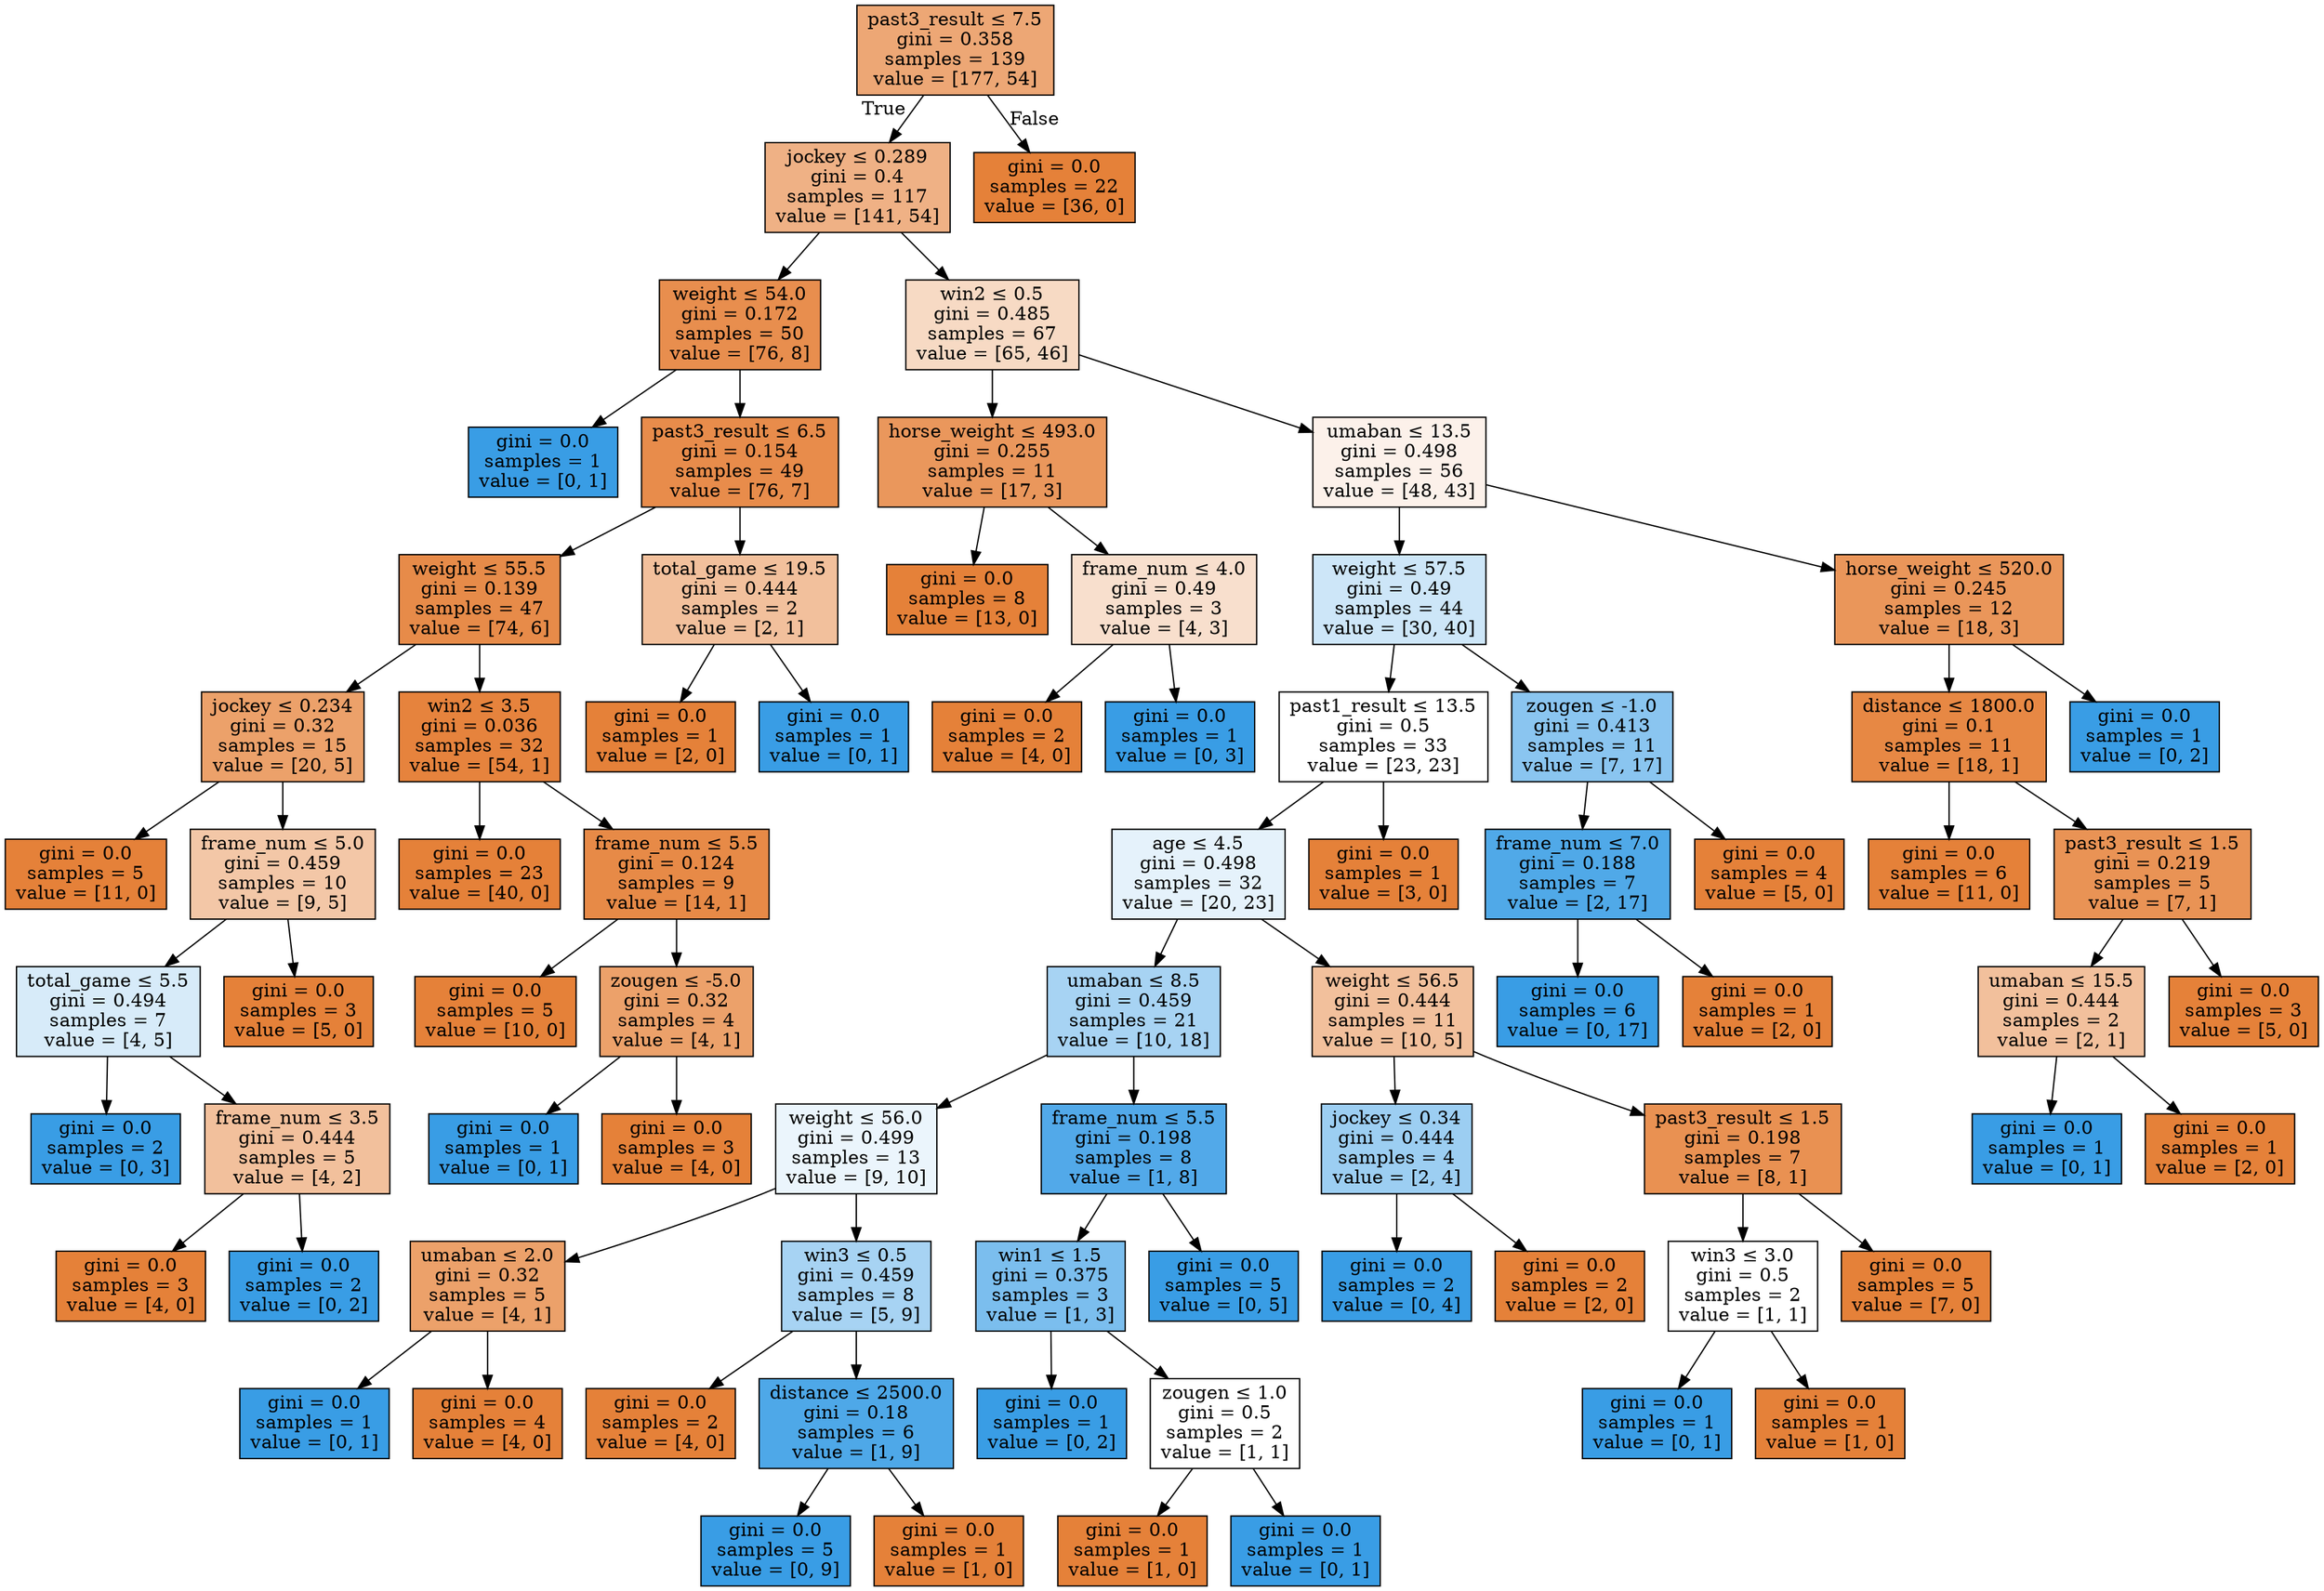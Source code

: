 digraph Tree {
node [shape=box, style="filled", color="black"] ;
0 [label=<past3_result &le; 7.5<br/>gini = 0.358<br/>samples = 139<br/>value = [177, 54]>, fillcolor="#e58139b1"] ;
1 [label=<jockey &le; 0.289<br/>gini = 0.4<br/>samples = 117<br/>value = [141, 54]>, fillcolor="#e581399d"] ;
0 -> 1 [labeldistance=2.5, labelangle=45, headlabel="True"] ;
2 [label=<weight &le; 54.0<br/>gini = 0.172<br/>samples = 50<br/>value = [76, 8]>, fillcolor="#e58139e4"] ;
1 -> 2 ;
3 [label=<gini = 0.0<br/>samples = 1<br/>value = [0, 1]>, fillcolor="#399de5ff"] ;
2 -> 3 ;
4 [label=<past3_result &le; 6.5<br/>gini = 0.154<br/>samples = 49<br/>value = [76, 7]>, fillcolor="#e58139e8"] ;
2 -> 4 ;
5 [label=<weight &le; 55.5<br/>gini = 0.139<br/>samples = 47<br/>value = [74, 6]>, fillcolor="#e58139ea"] ;
4 -> 5 ;
6 [label=<jockey &le; 0.234<br/>gini = 0.32<br/>samples = 15<br/>value = [20, 5]>, fillcolor="#e58139bf"] ;
5 -> 6 ;
7 [label=<gini = 0.0<br/>samples = 5<br/>value = [11, 0]>, fillcolor="#e58139ff"] ;
6 -> 7 ;
8 [label=<frame_num &le; 5.0<br/>gini = 0.459<br/>samples = 10<br/>value = [9, 5]>, fillcolor="#e5813971"] ;
6 -> 8 ;
9 [label=<total_game &le; 5.5<br/>gini = 0.494<br/>samples = 7<br/>value = [4, 5]>, fillcolor="#399de533"] ;
8 -> 9 ;
10 [label=<gini = 0.0<br/>samples = 2<br/>value = [0, 3]>, fillcolor="#399de5ff"] ;
9 -> 10 ;
11 [label=<frame_num &le; 3.5<br/>gini = 0.444<br/>samples = 5<br/>value = [4, 2]>, fillcolor="#e581397f"] ;
9 -> 11 ;
12 [label=<gini = 0.0<br/>samples = 3<br/>value = [4, 0]>, fillcolor="#e58139ff"] ;
11 -> 12 ;
13 [label=<gini = 0.0<br/>samples = 2<br/>value = [0, 2]>, fillcolor="#399de5ff"] ;
11 -> 13 ;
14 [label=<gini = 0.0<br/>samples = 3<br/>value = [5, 0]>, fillcolor="#e58139ff"] ;
8 -> 14 ;
15 [label=<win2 &le; 3.5<br/>gini = 0.036<br/>samples = 32<br/>value = [54, 1]>, fillcolor="#e58139fa"] ;
5 -> 15 ;
16 [label=<gini = 0.0<br/>samples = 23<br/>value = [40, 0]>, fillcolor="#e58139ff"] ;
15 -> 16 ;
17 [label=<frame_num &le; 5.5<br/>gini = 0.124<br/>samples = 9<br/>value = [14, 1]>, fillcolor="#e58139ed"] ;
15 -> 17 ;
18 [label=<gini = 0.0<br/>samples = 5<br/>value = [10, 0]>, fillcolor="#e58139ff"] ;
17 -> 18 ;
19 [label=<zougen &le; -5.0<br/>gini = 0.32<br/>samples = 4<br/>value = [4, 1]>, fillcolor="#e58139bf"] ;
17 -> 19 ;
20 [label=<gini = 0.0<br/>samples = 1<br/>value = [0, 1]>, fillcolor="#399de5ff"] ;
19 -> 20 ;
21 [label=<gini = 0.0<br/>samples = 3<br/>value = [4, 0]>, fillcolor="#e58139ff"] ;
19 -> 21 ;
22 [label=<total_game &le; 19.5<br/>gini = 0.444<br/>samples = 2<br/>value = [2, 1]>, fillcolor="#e581397f"] ;
4 -> 22 ;
23 [label=<gini = 0.0<br/>samples = 1<br/>value = [2, 0]>, fillcolor="#e58139ff"] ;
22 -> 23 ;
24 [label=<gini = 0.0<br/>samples = 1<br/>value = [0, 1]>, fillcolor="#399de5ff"] ;
22 -> 24 ;
25 [label=<win2 &le; 0.5<br/>gini = 0.485<br/>samples = 67<br/>value = [65, 46]>, fillcolor="#e581394b"] ;
1 -> 25 ;
26 [label=<horse_weight &le; 493.0<br/>gini = 0.255<br/>samples = 11<br/>value = [17, 3]>, fillcolor="#e58139d2"] ;
25 -> 26 ;
27 [label=<gini = 0.0<br/>samples = 8<br/>value = [13, 0]>, fillcolor="#e58139ff"] ;
26 -> 27 ;
28 [label=<frame_num &le; 4.0<br/>gini = 0.49<br/>samples = 3<br/>value = [4, 3]>, fillcolor="#e5813940"] ;
26 -> 28 ;
29 [label=<gini = 0.0<br/>samples = 2<br/>value = [4, 0]>, fillcolor="#e58139ff"] ;
28 -> 29 ;
30 [label=<gini = 0.0<br/>samples = 1<br/>value = [0, 3]>, fillcolor="#399de5ff"] ;
28 -> 30 ;
31 [label=<umaban &le; 13.5<br/>gini = 0.498<br/>samples = 56<br/>value = [48, 43]>, fillcolor="#e581391b"] ;
25 -> 31 ;
32 [label=<weight &le; 57.5<br/>gini = 0.49<br/>samples = 44<br/>value = [30, 40]>, fillcolor="#399de540"] ;
31 -> 32 ;
33 [label=<past1_result &le; 13.5<br/>gini = 0.5<br/>samples = 33<br/>value = [23, 23]>, fillcolor="#e5813900"] ;
32 -> 33 ;
34 [label=<age &le; 4.5<br/>gini = 0.498<br/>samples = 32<br/>value = [20, 23]>, fillcolor="#399de521"] ;
33 -> 34 ;
35 [label=<umaban &le; 8.5<br/>gini = 0.459<br/>samples = 21<br/>value = [10, 18]>, fillcolor="#399de571"] ;
34 -> 35 ;
36 [label=<weight &le; 56.0<br/>gini = 0.499<br/>samples = 13<br/>value = [9, 10]>, fillcolor="#399de519"] ;
35 -> 36 ;
37 [label=<umaban &le; 2.0<br/>gini = 0.32<br/>samples = 5<br/>value = [4, 1]>, fillcolor="#e58139bf"] ;
36 -> 37 ;
38 [label=<gini = 0.0<br/>samples = 1<br/>value = [0, 1]>, fillcolor="#399de5ff"] ;
37 -> 38 ;
39 [label=<gini = 0.0<br/>samples = 4<br/>value = [4, 0]>, fillcolor="#e58139ff"] ;
37 -> 39 ;
40 [label=<win3 &le; 0.5<br/>gini = 0.459<br/>samples = 8<br/>value = [5, 9]>, fillcolor="#399de571"] ;
36 -> 40 ;
41 [label=<gini = 0.0<br/>samples = 2<br/>value = [4, 0]>, fillcolor="#e58139ff"] ;
40 -> 41 ;
42 [label=<distance &le; 2500.0<br/>gini = 0.18<br/>samples = 6<br/>value = [1, 9]>, fillcolor="#399de5e3"] ;
40 -> 42 ;
43 [label=<gini = 0.0<br/>samples = 5<br/>value = [0, 9]>, fillcolor="#399de5ff"] ;
42 -> 43 ;
44 [label=<gini = 0.0<br/>samples = 1<br/>value = [1, 0]>, fillcolor="#e58139ff"] ;
42 -> 44 ;
45 [label=<frame_num &le; 5.5<br/>gini = 0.198<br/>samples = 8<br/>value = [1, 8]>, fillcolor="#399de5df"] ;
35 -> 45 ;
46 [label=<win1 &le; 1.5<br/>gini = 0.375<br/>samples = 3<br/>value = [1, 3]>, fillcolor="#399de5aa"] ;
45 -> 46 ;
47 [label=<gini = 0.0<br/>samples = 1<br/>value = [0, 2]>, fillcolor="#399de5ff"] ;
46 -> 47 ;
48 [label=<zougen &le; 1.0<br/>gini = 0.5<br/>samples = 2<br/>value = [1, 1]>, fillcolor="#e5813900"] ;
46 -> 48 ;
49 [label=<gini = 0.0<br/>samples = 1<br/>value = [1, 0]>, fillcolor="#e58139ff"] ;
48 -> 49 ;
50 [label=<gini = 0.0<br/>samples = 1<br/>value = [0, 1]>, fillcolor="#399de5ff"] ;
48 -> 50 ;
51 [label=<gini = 0.0<br/>samples = 5<br/>value = [0, 5]>, fillcolor="#399de5ff"] ;
45 -> 51 ;
52 [label=<weight &le; 56.5<br/>gini = 0.444<br/>samples = 11<br/>value = [10, 5]>, fillcolor="#e581397f"] ;
34 -> 52 ;
53 [label=<jockey &le; 0.34<br/>gini = 0.444<br/>samples = 4<br/>value = [2, 4]>, fillcolor="#399de57f"] ;
52 -> 53 ;
54 [label=<gini = 0.0<br/>samples = 2<br/>value = [0, 4]>, fillcolor="#399de5ff"] ;
53 -> 54 ;
55 [label=<gini = 0.0<br/>samples = 2<br/>value = [2, 0]>, fillcolor="#e58139ff"] ;
53 -> 55 ;
56 [label=<past3_result &le; 1.5<br/>gini = 0.198<br/>samples = 7<br/>value = [8, 1]>, fillcolor="#e58139df"] ;
52 -> 56 ;
57 [label=<win3 &le; 3.0<br/>gini = 0.5<br/>samples = 2<br/>value = [1, 1]>, fillcolor="#e5813900"] ;
56 -> 57 ;
58 [label=<gini = 0.0<br/>samples = 1<br/>value = [0, 1]>, fillcolor="#399de5ff"] ;
57 -> 58 ;
59 [label=<gini = 0.0<br/>samples = 1<br/>value = [1, 0]>, fillcolor="#e58139ff"] ;
57 -> 59 ;
60 [label=<gini = 0.0<br/>samples = 5<br/>value = [7, 0]>, fillcolor="#e58139ff"] ;
56 -> 60 ;
61 [label=<gini = 0.0<br/>samples = 1<br/>value = [3, 0]>, fillcolor="#e58139ff"] ;
33 -> 61 ;
62 [label=<zougen &le; -1.0<br/>gini = 0.413<br/>samples = 11<br/>value = [7, 17]>, fillcolor="#399de596"] ;
32 -> 62 ;
63 [label=<frame_num &le; 7.0<br/>gini = 0.188<br/>samples = 7<br/>value = [2, 17]>, fillcolor="#399de5e1"] ;
62 -> 63 ;
64 [label=<gini = 0.0<br/>samples = 6<br/>value = [0, 17]>, fillcolor="#399de5ff"] ;
63 -> 64 ;
65 [label=<gini = 0.0<br/>samples = 1<br/>value = [2, 0]>, fillcolor="#e58139ff"] ;
63 -> 65 ;
66 [label=<gini = 0.0<br/>samples = 4<br/>value = [5, 0]>, fillcolor="#e58139ff"] ;
62 -> 66 ;
67 [label=<horse_weight &le; 520.0<br/>gini = 0.245<br/>samples = 12<br/>value = [18, 3]>, fillcolor="#e58139d4"] ;
31 -> 67 ;
68 [label=<distance &le; 1800.0<br/>gini = 0.1<br/>samples = 11<br/>value = [18, 1]>, fillcolor="#e58139f1"] ;
67 -> 68 ;
69 [label=<gini = 0.0<br/>samples = 6<br/>value = [11, 0]>, fillcolor="#e58139ff"] ;
68 -> 69 ;
70 [label=<past3_result &le; 1.5<br/>gini = 0.219<br/>samples = 5<br/>value = [7, 1]>, fillcolor="#e58139db"] ;
68 -> 70 ;
71 [label=<umaban &le; 15.5<br/>gini = 0.444<br/>samples = 2<br/>value = [2, 1]>, fillcolor="#e581397f"] ;
70 -> 71 ;
72 [label=<gini = 0.0<br/>samples = 1<br/>value = [0, 1]>, fillcolor="#399de5ff"] ;
71 -> 72 ;
73 [label=<gini = 0.0<br/>samples = 1<br/>value = [2, 0]>, fillcolor="#e58139ff"] ;
71 -> 73 ;
74 [label=<gini = 0.0<br/>samples = 3<br/>value = [5, 0]>, fillcolor="#e58139ff"] ;
70 -> 74 ;
75 [label=<gini = 0.0<br/>samples = 1<br/>value = [0, 2]>, fillcolor="#399de5ff"] ;
67 -> 75 ;
76 [label=<gini = 0.0<br/>samples = 22<br/>value = [36, 0]>, fillcolor="#e58139ff"] ;
0 -> 76 [labeldistance=2.5, labelangle=-45, headlabel="False"] ;
}